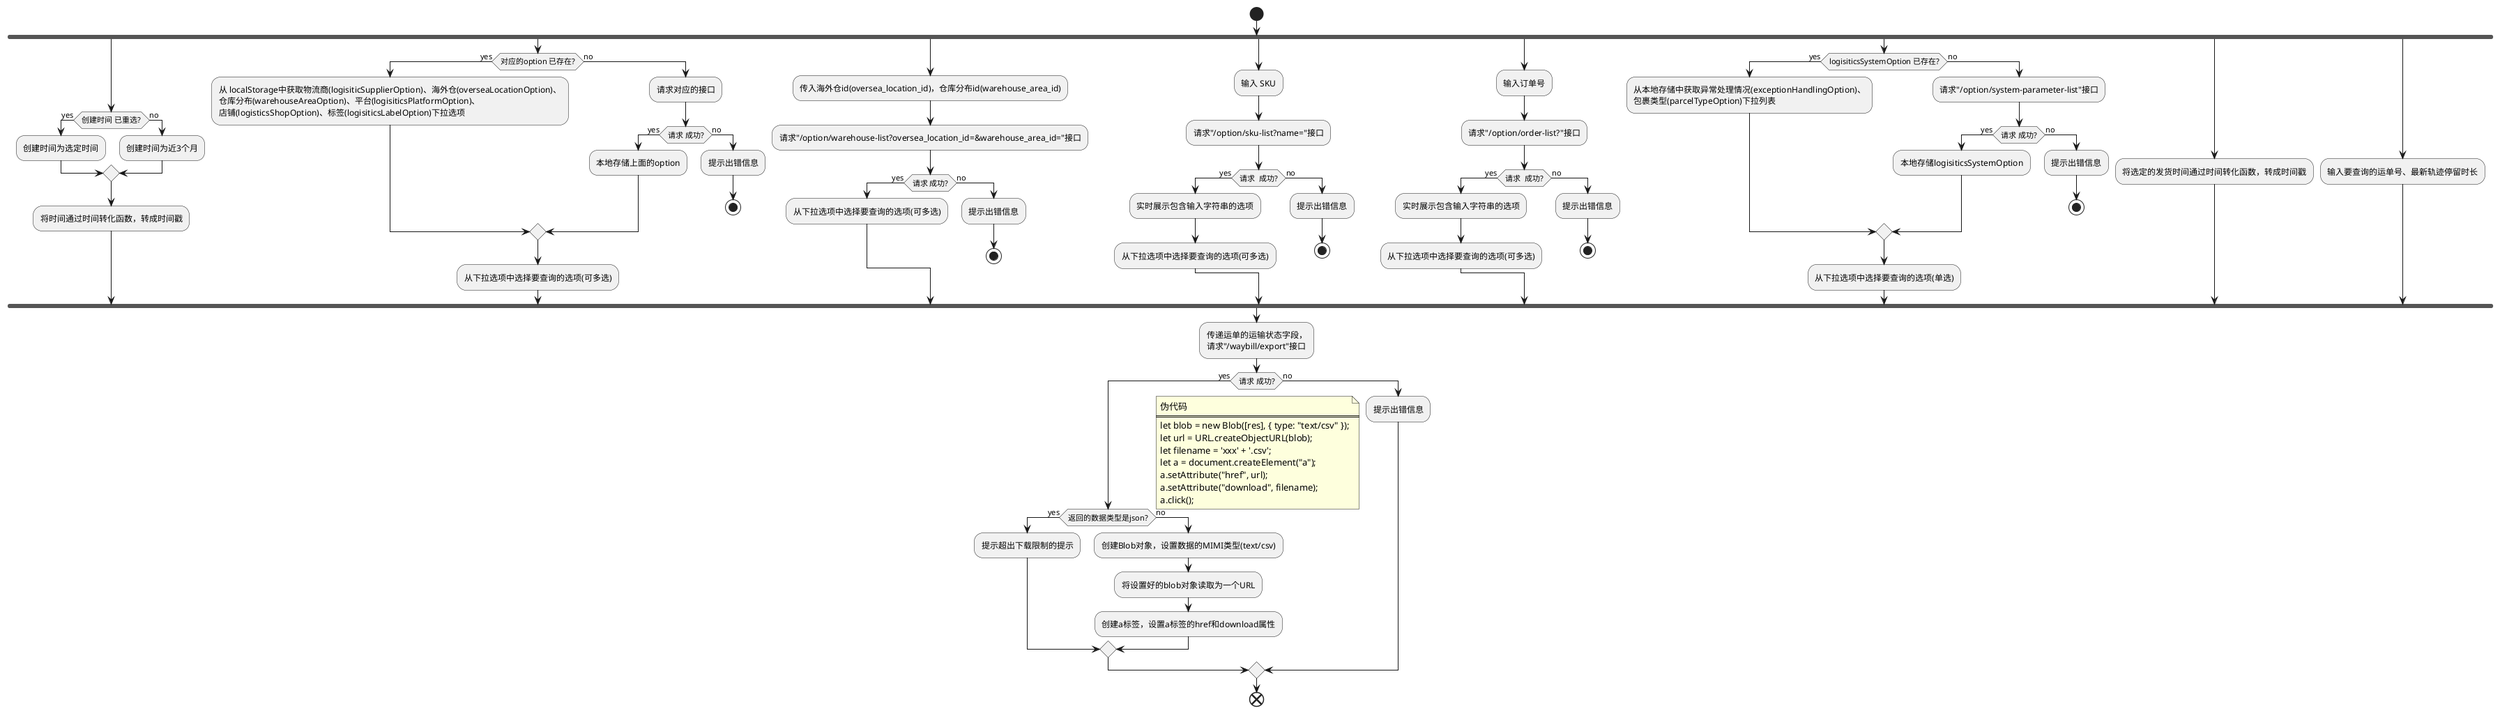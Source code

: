@startuml

start
fork
  if(创建时间 已重选?) then (yes) 
    :创建时间为选定时间;
  else (no)
    :创建时间为近3个月;
  endif
  :将时间通过时间转化函数，转成时间戳;
fork again  
  if(对应的option 已存在?) then (yes)
    :从 localStorage中获取物流商(logisiticSupplierOption)、海外仓(overseaLocationOption)、
    仓库分布(warehouseAreaOption)、平台(logisiticsPlatformOption)、
    店铺(logisticsShopOption)、标签(logisiticsLabelOption)下拉选项;
  else (no)
    :请求对应的接口;
    if(请求 成功?) then (yes)
      :本地存储上面的option;
    else (no)
      :提示出错信息;
      stop
    endif
  endif
  :从下拉选项中选择要查询的选项(可多选);
fork again  
  :传入海外仓id(oversea_location_id)，仓库分布id(warehouse_area_id);
  :请求"/option/warehouse-list?oversea_location_id=&warehouse_area_id="接口;
  if(请求 成功?) then (yes)
    :从下拉选项中选择要查询的选项(可多选);
  else (no)
    :提示出错信息;
    stop
  endif
fork again
  :输入 SKU;
  :请求"/option/sku-list?name="接口;
  if(请求  成功?) then (yes)
    :实时展示包含输入字符串的选项;
    :从下拉选项中选择要查询的选项(可多选);
  else (no)
    :提示出错信息;
    stop
  endif
fork again
  :输入订单号;
  :请求"/option/order-list?"接口;
  if(请求  成功?) then (yes)
    :实时展示包含输入字符串的选项;
    :从下拉选项中选择要查询的选项(可多选);
  else (no)
    :提示出错信息;
    stop
  endif
fork again
  if(logisiticsSystemOption 已存在?) then(yes)
    :从本地存储中获取异常处理情况(exceptionHandlingOption)、
    包裹类型(parcelTypeOption)下拉列表;
  else (no)
    :请求"/option/system-parameter-list"接口;
    if(请求 成功?) then (yes)
      :本地存储logisiticsSystemOption;
    else (no)
      :提示出错信息;
      stop
    endif
  endif
  :从下拉选项中选择要查询的选项(单选);
fork again  
  :将选定的发货时间通过时间转化函数，转成时间戳;
fork again
  :输入要查询的运单号、最新轨迹停留时长;
end fork
:传递运单的运输状态字段，
请求"/waybill/export"接口;
if(请求 成功?) then (yes)
  if(返回的数据类型是json?) then (yes)
    :提示超出下载限制的提示;
  else (no)
    :创建Blob对象，设置数据的MIMI类型(text/csv);
    :将设置好的blob对象读取为一个URL;
    :创建a标签，设置a标签的href和download属性;
  endif
  note right
      伪代码
      ====
      let blob = new Blob([res], { type: "text/csv" });
      let url = URL.createObjectURL(blob);
      let filename = 'xxx' + '.csv';
      let a = document.createElement("a");
      a.setAttribute("href", url);
      a.setAttribute("download", filename);
      a.click();
    end note
else (no)
  :提示出错信息;
endif
end
@enduml